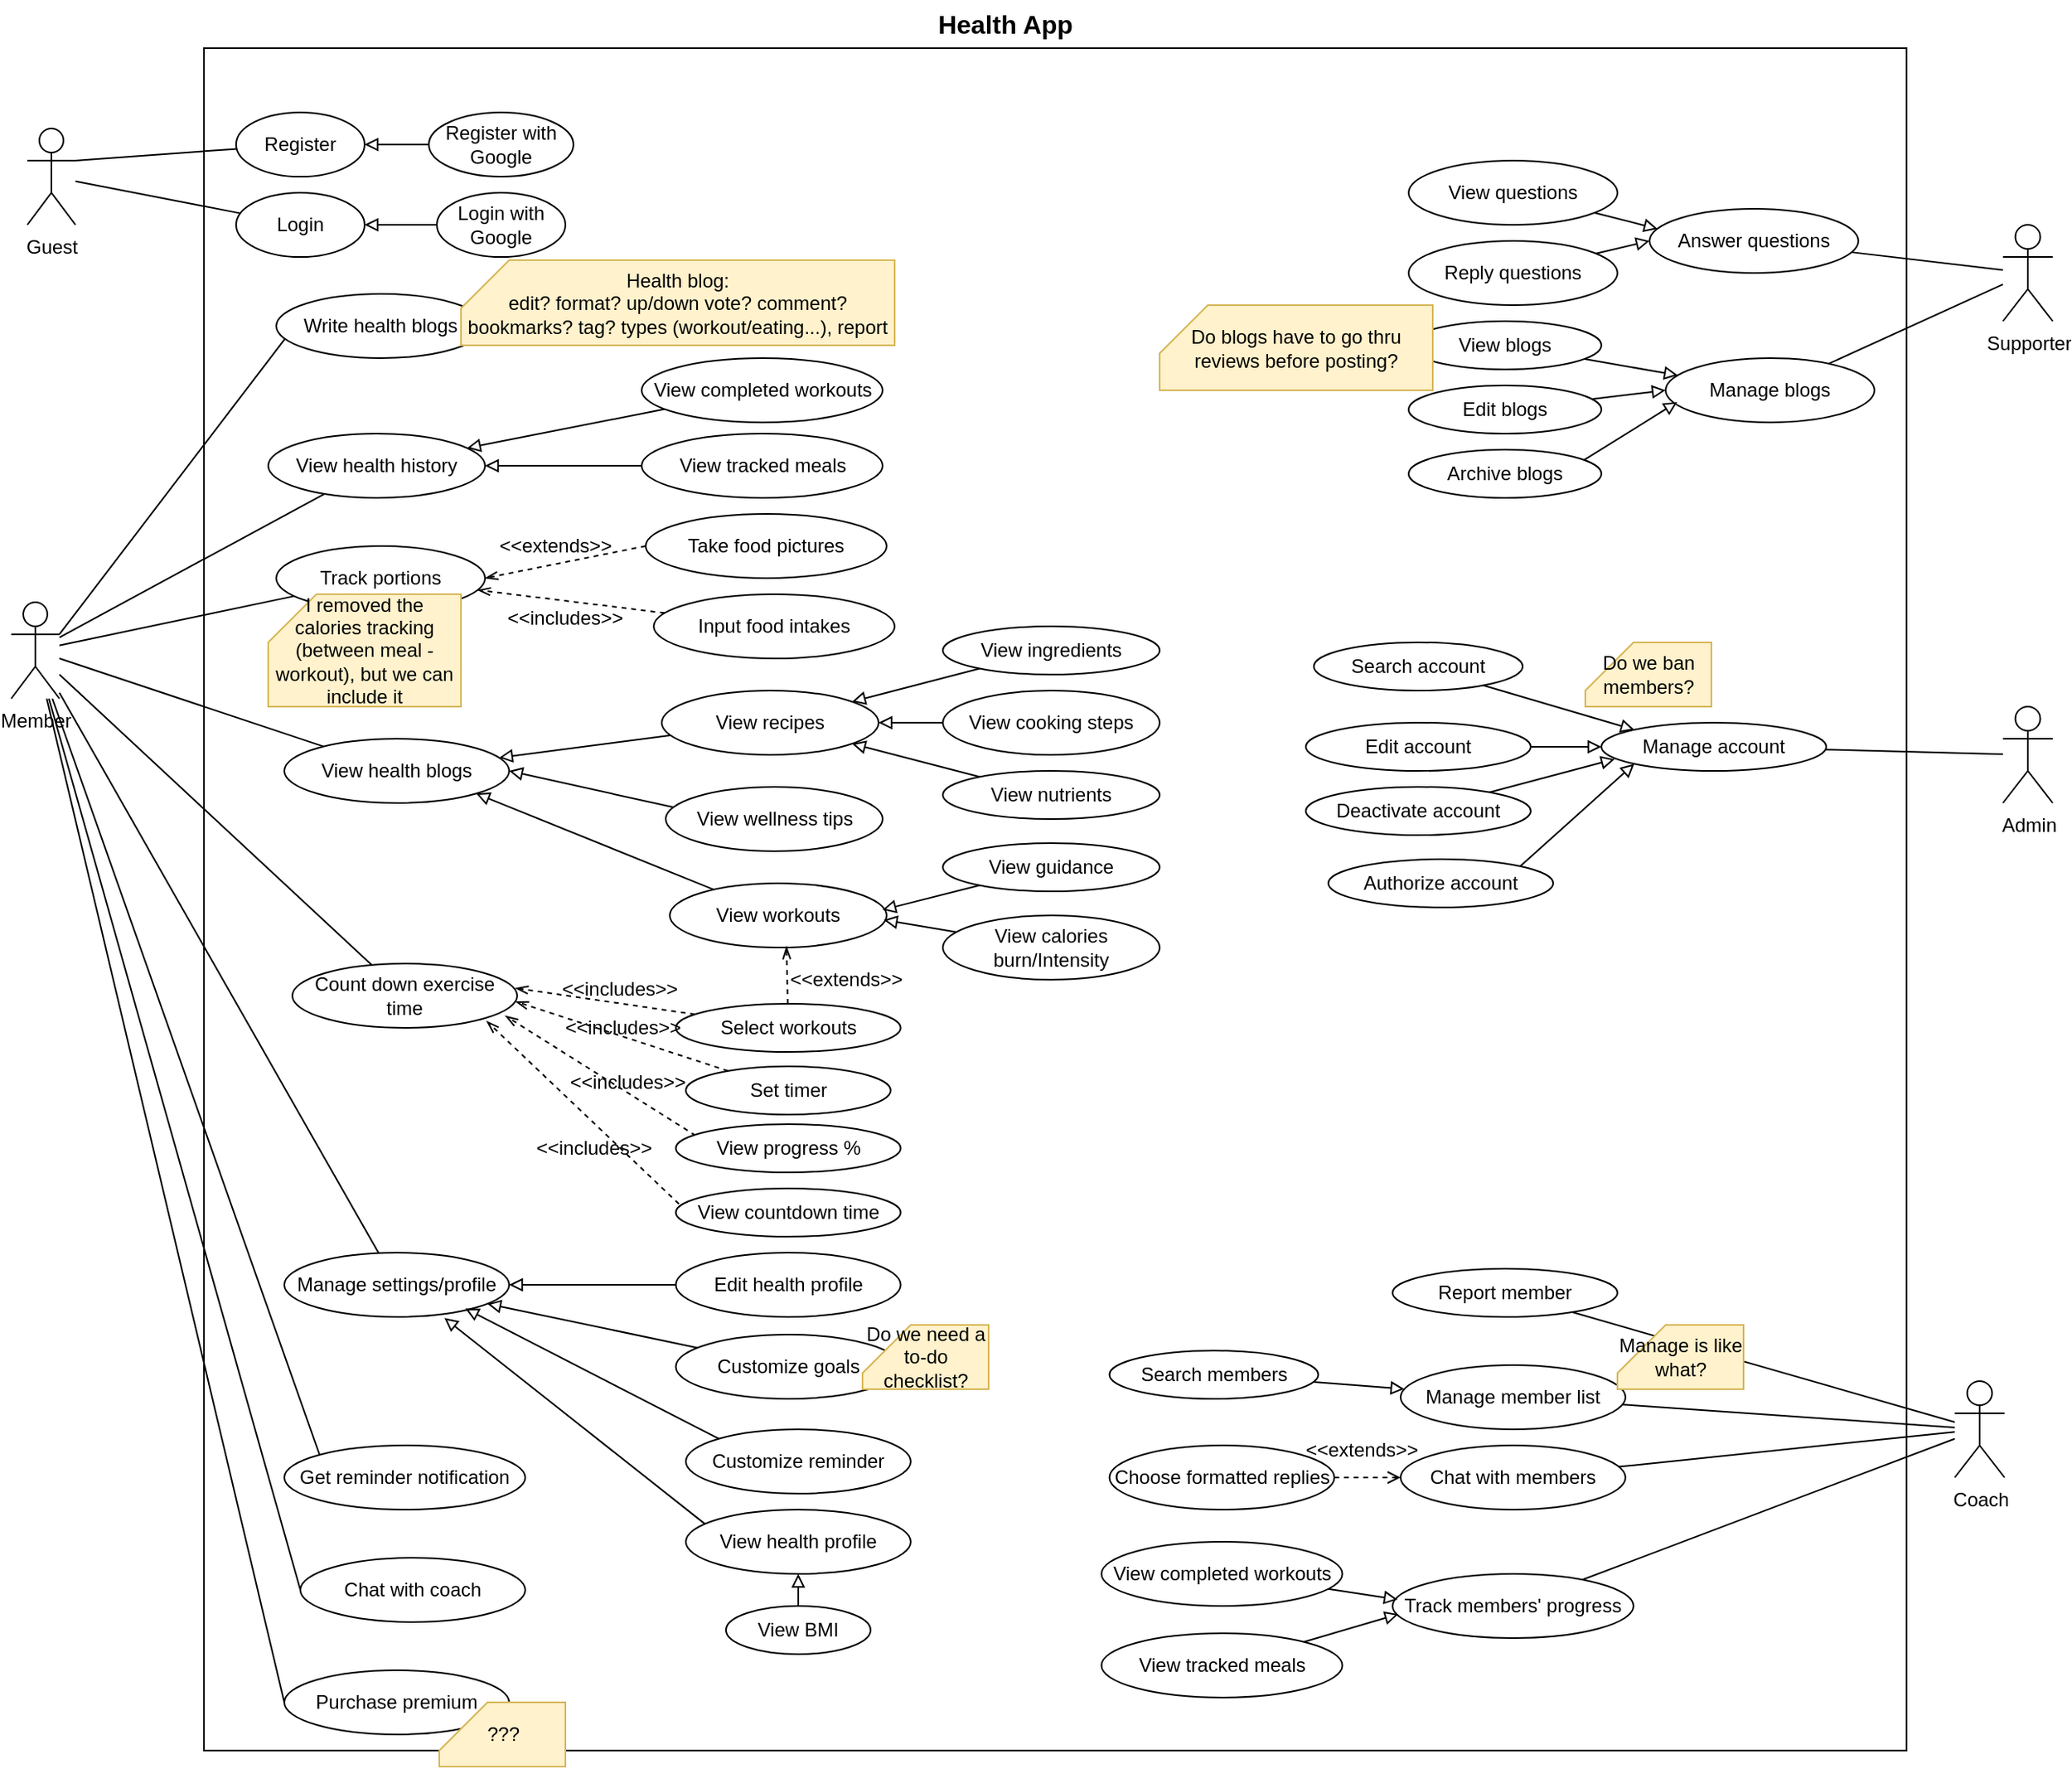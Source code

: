<mxfile version="20.8.13" type="github">
  <diagram name="Page-1" id="-HlPm-YdwA1OcB9wNGtf">
    <mxGraphModel dx="1909" dy="1015" grid="1" gridSize="10" guides="1" tooltips="1" connect="1" arrows="1" fold="1" page="1" pageScale="1" pageWidth="850" pageHeight="1100" math="0" shadow="0">
      <root>
        <mxCell id="0" />
        <mxCell id="1" parent="0" />
        <mxCell id="m6tQJlwlJPIW91OM8USh-1" value="" style="whiteSpace=wrap;html=1;aspect=fixed;" vertex="1" parent="1">
          <mxGeometry x="170" y="30" width="1060" height="1060" as="geometry" />
        </mxCell>
        <mxCell id="m6tQJlwlJPIW91OM8USh-2" value="Guest" style="shape=umlActor;verticalLabelPosition=bottom;verticalAlign=top;html=1;outlineConnect=0;" vertex="1" parent="1">
          <mxGeometry x="60" y="80" width="30" height="60" as="geometry" />
        </mxCell>
        <mxCell id="m6tQJlwlJPIW91OM8USh-5" value="Member" style="shape=umlActor;verticalLabelPosition=bottom;verticalAlign=top;html=1;outlineConnect=0;" vertex="1" parent="1">
          <mxGeometry x="50" y="375" width="30" height="60" as="geometry" />
        </mxCell>
        <mxCell id="m6tQJlwlJPIW91OM8USh-6" value="Coach" style="shape=umlActor;verticalLabelPosition=bottom;verticalAlign=top;html=1;outlineConnect=0;" vertex="1" parent="1">
          <mxGeometry x="1260" y="860" width="31" height="60" as="geometry" />
        </mxCell>
        <mxCell id="m6tQJlwlJPIW91OM8USh-7" value="Supporter" style="shape=umlActor;verticalLabelPosition=bottom;verticalAlign=top;html=1;outlineConnect=0;" vertex="1" parent="1">
          <mxGeometry x="1290" y="140" width="31" height="60" as="geometry" />
        </mxCell>
        <mxCell id="m6tQJlwlJPIW91OM8USh-8" value="Admin" style="shape=umlActor;verticalLabelPosition=bottom;verticalAlign=top;html=1;outlineConnect=0;" vertex="1" parent="1">
          <mxGeometry x="1290" y="440" width="31" height="60" as="geometry" />
        </mxCell>
        <mxCell id="m6tQJlwlJPIW91OM8USh-17" style="edgeStyle=none;rounded=0;orthogonalLoop=1;jettySize=auto;html=1;fontSize=16;startArrow=none;startFill=0;endArrow=none;endFill=0;" edge="1" parent="1" source="m6tQJlwlJPIW91OM8USh-10" target="m6tQJlwlJPIW91OM8USh-2">
          <mxGeometry relative="1" as="geometry" />
        </mxCell>
        <mxCell id="m6tQJlwlJPIW91OM8USh-10" value="Login" style="ellipse;whiteSpace=wrap;html=1;" vertex="1" parent="1">
          <mxGeometry x="190" y="120" width="80" height="40" as="geometry" />
        </mxCell>
        <mxCell id="m6tQJlwlJPIW91OM8USh-11" value="Health App" style="text;html=1;strokeColor=none;fillColor=none;align=center;verticalAlign=middle;whiteSpace=wrap;rounded=0;fontStyle=1;fontSize=16;" vertex="1" parent="1">
          <mxGeometry x="603.75" width="130" height="30" as="geometry" />
        </mxCell>
        <mxCell id="m6tQJlwlJPIW91OM8USh-13" style="rounded=0;orthogonalLoop=1;jettySize=auto;html=1;entryX=1;entryY=0.5;entryDx=0;entryDy=0;fontSize=16;endArrow=block;endFill=0;" edge="1" parent="1" source="m6tQJlwlJPIW91OM8USh-12" target="m6tQJlwlJPIW91OM8USh-10">
          <mxGeometry relative="1" as="geometry" />
        </mxCell>
        <mxCell id="m6tQJlwlJPIW91OM8USh-12" value="Login with Google" style="ellipse;whiteSpace=wrap;html=1;" vertex="1" parent="1">
          <mxGeometry x="315" y="120" width="80" height="40" as="geometry" />
        </mxCell>
        <mxCell id="m6tQJlwlJPIW91OM8USh-18" style="edgeStyle=none;rounded=0;orthogonalLoop=1;jettySize=auto;html=1;fontSize=16;startArrow=none;startFill=0;endArrow=none;endFill=0;entryX=1;entryY=0.333;entryDx=0;entryDy=0;entryPerimeter=0;" edge="1" parent="1" source="m6tQJlwlJPIW91OM8USh-19" target="m6tQJlwlJPIW91OM8USh-2">
          <mxGeometry relative="1" as="geometry">
            <mxPoint x="90" y="122.903" as="targetPoint" />
          </mxGeometry>
        </mxCell>
        <mxCell id="m6tQJlwlJPIW91OM8USh-19" value="Register" style="ellipse;whiteSpace=wrap;html=1;" vertex="1" parent="1">
          <mxGeometry x="190" y="70" width="80" height="40" as="geometry" />
        </mxCell>
        <mxCell id="m6tQJlwlJPIW91OM8USh-20" style="rounded=0;orthogonalLoop=1;jettySize=auto;html=1;entryX=1;entryY=0.5;entryDx=0;entryDy=0;fontSize=16;endArrow=block;endFill=0;" edge="1" parent="1" source="m6tQJlwlJPIW91OM8USh-21" target="m6tQJlwlJPIW91OM8USh-19">
          <mxGeometry relative="1" as="geometry" />
        </mxCell>
        <mxCell id="m6tQJlwlJPIW91OM8USh-21" value="Register with Google" style="ellipse;whiteSpace=wrap;html=1;" vertex="1" parent="1">
          <mxGeometry x="310" y="70" width="90" height="40" as="geometry" />
        </mxCell>
        <mxCell id="m6tQJlwlJPIW91OM8USh-23" style="edgeStyle=none;rounded=0;orthogonalLoop=1;jettySize=auto;html=1;entryX=1;entryY=0.333;entryDx=0;entryDy=0;entryPerimeter=0;fontSize=16;startArrow=none;startFill=0;endArrow=none;endFill=0;exitX=0.047;exitY=0.676;exitDx=0;exitDy=0;exitPerimeter=0;" edge="1" parent="1" source="m6tQJlwlJPIW91OM8USh-22" target="m6tQJlwlJPIW91OM8USh-5">
          <mxGeometry relative="1" as="geometry" />
        </mxCell>
        <mxCell id="m6tQJlwlJPIW91OM8USh-22" value="Write health blogs" style="ellipse;whiteSpace=wrap;html=1;fontSize=12;" vertex="1" parent="1">
          <mxGeometry x="215" y="183" width="130" height="40" as="geometry" />
        </mxCell>
        <mxCell id="m6tQJlwlJPIW91OM8USh-107" style="edgeStyle=none;rounded=0;orthogonalLoop=1;jettySize=auto;html=1;fontSize=12;startArrow=none;startFill=0;endArrow=none;endFill=0;exitX=0;exitY=0;exitDx=0;exitDy=0;" edge="1" parent="1" source="m6tQJlwlJPIW91OM8USh-24" target="m6tQJlwlJPIW91OM8USh-5">
          <mxGeometry relative="1" as="geometry" />
        </mxCell>
        <mxCell id="m6tQJlwlJPIW91OM8USh-24" value="Get reminder notification" style="ellipse;whiteSpace=wrap;html=1;fontSize=12;" vertex="1" parent="1">
          <mxGeometry x="220" y="900" width="150" height="40" as="geometry" />
        </mxCell>
        <mxCell id="m6tQJlwlJPIW91OM8USh-104" style="edgeStyle=none;rounded=0;orthogonalLoop=1;jettySize=auto;html=1;fontSize=12;startArrow=none;startFill=0;endArrow=none;endFill=0;" edge="1" parent="1" source="m6tQJlwlJPIW91OM8USh-25" target="m6tQJlwlJPIW91OM8USh-5">
          <mxGeometry relative="1" as="geometry" />
        </mxCell>
        <mxCell id="m6tQJlwlJPIW91OM8USh-25" value="Track portions" style="ellipse;whiteSpace=wrap;html=1;fontSize=12;" vertex="1" parent="1">
          <mxGeometry x="215" y="340" width="130" height="40" as="geometry" />
        </mxCell>
        <mxCell id="m6tQJlwlJPIW91OM8USh-30" style="edgeStyle=none;rounded=0;orthogonalLoop=1;jettySize=auto;html=1;exitX=0;exitY=0.5;exitDx=0;exitDy=0;entryX=1;entryY=0.5;entryDx=0;entryDy=0;fontSize=16;startArrow=none;startFill=0;endArrow=openThin;endFill=0;dashed=1;" edge="1" parent="1" source="m6tQJlwlJPIW91OM8USh-26" target="m6tQJlwlJPIW91OM8USh-25">
          <mxGeometry relative="1" as="geometry" />
        </mxCell>
        <mxCell id="m6tQJlwlJPIW91OM8USh-26" value="Take food pictures" style="ellipse;whiteSpace=wrap;html=1;fontSize=12;" vertex="1" parent="1">
          <mxGeometry x="445" y="320" width="150" height="40" as="geometry" />
        </mxCell>
        <mxCell id="m6tQJlwlJPIW91OM8USh-33" style="edgeStyle=none;rounded=0;orthogonalLoop=1;jettySize=auto;html=1;dashed=1;fontSize=16;startArrow=none;startFill=0;endArrow=openThin;endFill=0;" edge="1" parent="1" source="m6tQJlwlJPIW91OM8USh-28" target="m6tQJlwlJPIW91OM8USh-25">
          <mxGeometry relative="1" as="geometry" />
        </mxCell>
        <mxCell id="m6tQJlwlJPIW91OM8USh-28" value="Input food intakes" style="ellipse;whiteSpace=wrap;html=1;fontSize=12;" vertex="1" parent="1">
          <mxGeometry x="450" y="370" width="150" height="40" as="geometry" />
        </mxCell>
        <mxCell id="m6tQJlwlJPIW91OM8USh-105" style="edgeStyle=none;rounded=0;orthogonalLoop=1;jettySize=auto;html=1;fontSize=12;startArrow=none;startFill=0;endArrow=none;endFill=0;" edge="1" parent="1" source="m6tQJlwlJPIW91OM8USh-34" target="m6tQJlwlJPIW91OM8USh-5">
          <mxGeometry relative="1" as="geometry" />
        </mxCell>
        <mxCell id="m6tQJlwlJPIW91OM8USh-34" value="View health blogs" style="ellipse;whiteSpace=wrap;html=1;fontSize=12;" vertex="1" parent="1">
          <mxGeometry x="220" y="460" width="140" height="40" as="geometry" />
        </mxCell>
        <mxCell id="m6tQJlwlJPIW91OM8USh-38" value="&amp;lt;&amp;lt;extends&amp;gt;&amp;gt;" style="text;html=1;strokeColor=none;fillColor=none;align=center;verticalAlign=middle;whiteSpace=wrap;rounded=0;fontSize=12;" vertex="1" parent="1">
          <mxGeometry x="359" y="325" width="60" height="30" as="geometry" />
        </mxCell>
        <mxCell id="m6tQJlwlJPIW91OM8USh-40" value="&amp;lt;&amp;lt;includes&amp;gt;&amp;gt;" style="text;html=1;strokeColor=none;fillColor=none;align=center;verticalAlign=middle;whiteSpace=wrap;rounded=0;fontSize=12;" vertex="1" parent="1">
          <mxGeometry x="365" y="370" width="60" height="30" as="geometry" />
        </mxCell>
        <mxCell id="m6tQJlwlJPIW91OM8USh-67" style="edgeStyle=none;rounded=0;orthogonalLoop=1;jettySize=auto;html=1;fontSize=12;startArrow=none;startFill=0;endArrow=block;endFill=0;" edge="1" parent="1" source="m6tQJlwlJPIW91OM8USh-41" target="m6tQJlwlJPIW91OM8USh-34">
          <mxGeometry relative="1" as="geometry" />
        </mxCell>
        <mxCell id="m6tQJlwlJPIW91OM8USh-41" value="View recipes" style="ellipse;whiteSpace=wrap;html=1;fontSize=12;" vertex="1" parent="1">
          <mxGeometry x="455" y="430" width="135" height="40" as="geometry" />
        </mxCell>
        <mxCell id="m6tQJlwlJPIW91OM8USh-51" style="edgeStyle=none;rounded=0;orthogonalLoop=1;jettySize=auto;html=1;fontSize=12;startArrow=none;startFill=0;endArrow=block;endFill=0;" edge="1" parent="1" source="m6tQJlwlJPIW91OM8USh-42" target="m6tQJlwlJPIW91OM8USh-41">
          <mxGeometry relative="1" as="geometry" />
        </mxCell>
        <mxCell id="m6tQJlwlJPIW91OM8USh-42" value="View ingredients" style="ellipse;whiteSpace=wrap;html=1;fontSize=12;" vertex="1" parent="1">
          <mxGeometry x="630" y="390" width="135" height="30" as="geometry" />
        </mxCell>
        <mxCell id="m6tQJlwlJPIW91OM8USh-52" style="edgeStyle=none;rounded=0;orthogonalLoop=1;jettySize=auto;html=1;fontSize=12;startArrow=none;startFill=0;endArrow=block;endFill=0;" edge="1" parent="1" source="m6tQJlwlJPIW91OM8USh-43" target="m6tQJlwlJPIW91OM8USh-41">
          <mxGeometry relative="1" as="geometry" />
        </mxCell>
        <mxCell id="m6tQJlwlJPIW91OM8USh-43" value="View cooking steps" style="ellipse;whiteSpace=wrap;html=1;fontSize=12;" vertex="1" parent="1">
          <mxGeometry x="630" y="430" width="135" height="40" as="geometry" />
        </mxCell>
        <mxCell id="m6tQJlwlJPIW91OM8USh-68" style="edgeStyle=none;rounded=0;orthogonalLoop=1;jettySize=auto;html=1;entryX=1;entryY=1;entryDx=0;entryDy=0;fontSize=12;startArrow=none;startFill=0;endArrow=block;endFill=0;" edge="1" parent="1" source="m6tQJlwlJPIW91OM8USh-44" target="m6tQJlwlJPIW91OM8USh-34">
          <mxGeometry relative="1" as="geometry" />
        </mxCell>
        <mxCell id="m6tQJlwlJPIW91OM8USh-44" value="View workouts" style="ellipse;whiteSpace=wrap;html=1;fontSize=12;" vertex="1" parent="1">
          <mxGeometry x="460" y="550" width="135" height="40" as="geometry" />
        </mxCell>
        <mxCell id="m6tQJlwlJPIW91OM8USh-54" style="edgeStyle=none;rounded=0;orthogonalLoop=1;jettySize=auto;html=1;entryX=0.981;entryY=0.414;entryDx=0;entryDy=0;fontSize=12;startArrow=none;startFill=0;endArrow=block;endFill=0;entryPerimeter=0;" edge="1" parent="1" source="m6tQJlwlJPIW91OM8USh-45" target="m6tQJlwlJPIW91OM8USh-44">
          <mxGeometry relative="1" as="geometry" />
        </mxCell>
        <mxCell id="m6tQJlwlJPIW91OM8USh-45" value="View guidance" style="ellipse;whiteSpace=wrap;html=1;fontSize=12;" vertex="1" parent="1">
          <mxGeometry x="630" y="525" width="135" height="30" as="geometry" />
        </mxCell>
        <mxCell id="m6tQJlwlJPIW91OM8USh-113" style="edgeStyle=none;rounded=0;orthogonalLoop=1;jettySize=auto;html=1;fontSize=12;startArrow=none;startFill=0;endArrow=none;endFill=0;" edge="1" parent="1" source="m6tQJlwlJPIW91OM8USh-46" target="m6tQJlwlJPIW91OM8USh-5">
          <mxGeometry relative="1" as="geometry" />
        </mxCell>
        <mxCell id="m6tQJlwlJPIW91OM8USh-46" value="Manage settings/profile" style="ellipse;whiteSpace=wrap;html=1;fontSize=12;" vertex="1" parent="1">
          <mxGeometry x="220" y="780" width="140" height="40" as="geometry" />
        </mxCell>
        <mxCell id="m6tQJlwlJPIW91OM8USh-55" style="edgeStyle=none;rounded=0;orthogonalLoop=1;jettySize=auto;html=1;fontSize=12;startArrow=none;startFill=0;endArrow=block;endFill=0;" edge="1" parent="1" source="m6tQJlwlJPIW91OM8USh-47" target="m6tQJlwlJPIW91OM8USh-46">
          <mxGeometry relative="1" as="geometry" />
        </mxCell>
        <mxCell id="m6tQJlwlJPIW91OM8USh-47" value="Edit health profile" style="ellipse;whiteSpace=wrap;html=1;fontSize=12;" vertex="1" parent="1">
          <mxGeometry x="463.75" y="780" width="140" height="40" as="geometry" />
        </mxCell>
        <mxCell id="m6tQJlwlJPIW91OM8USh-56" style="edgeStyle=none;rounded=0;orthogonalLoop=1;jettySize=auto;html=1;fontSize=12;startArrow=none;startFill=0;endArrow=block;endFill=0;" edge="1" parent="1" source="m6tQJlwlJPIW91OM8USh-49" target="m6tQJlwlJPIW91OM8USh-46">
          <mxGeometry relative="1" as="geometry" />
        </mxCell>
        <mxCell id="m6tQJlwlJPIW91OM8USh-49" value="Customize goals" style="ellipse;whiteSpace=wrap;html=1;fontSize=12;" vertex="1" parent="1">
          <mxGeometry x="463.75" y="831" width="140" height="40" as="geometry" />
        </mxCell>
        <mxCell id="m6tQJlwlJPIW91OM8USh-106" style="edgeStyle=none;rounded=0;orthogonalLoop=1;jettySize=auto;html=1;fontSize=12;startArrow=none;startFill=0;endArrow=none;endFill=0;" edge="1" parent="1" source="m6tQJlwlJPIW91OM8USh-57">
          <mxGeometry relative="1" as="geometry">
            <mxPoint x="80" y="420" as="targetPoint" />
          </mxGeometry>
        </mxCell>
        <mxCell id="m6tQJlwlJPIW91OM8USh-57" value="Count down exercise time" style="ellipse;whiteSpace=wrap;html=1;fontSize=12;" vertex="1" parent="1">
          <mxGeometry x="225" y="600" width="140" height="40" as="geometry" />
        </mxCell>
        <mxCell id="m6tQJlwlJPIW91OM8USh-59" style="edgeStyle=none;rounded=0;orthogonalLoop=1;jettySize=auto;html=1;fontSize=12;startArrow=none;startFill=0;endArrow=block;endFill=0;" edge="1" parent="1" source="m6tQJlwlJPIW91OM8USh-58" target="m6tQJlwlJPIW91OM8USh-41">
          <mxGeometry relative="1" as="geometry" />
        </mxCell>
        <mxCell id="m6tQJlwlJPIW91OM8USh-58" value="View nutrients" style="ellipse;whiteSpace=wrap;html=1;fontSize=12;" vertex="1" parent="1">
          <mxGeometry x="630" y="480" width="135" height="30" as="geometry" />
        </mxCell>
        <mxCell id="m6tQJlwlJPIW91OM8USh-69" style="edgeStyle=none;rounded=0;orthogonalLoop=1;jettySize=auto;html=1;fontSize=12;startArrow=none;startFill=0;endArrow=block;endFill=0;entryX=1;entryY=0.5;entryDx=0;entryDy=0;exitX=0.039;exitY=0.32;exitDx=0;exitDy=0;exitPerimeter=0;" edge="1" parent="1" source="m6tQJlwlJPIW91OM8USh-61" target="m6tQJlwlJPIW91OM8USh-34">
          <mxGeometry relative="1" as="geometry" />
        </mxCell>
        <mxCell id="m6tQJlwlJPIW91OM8USh-61" value="View wellness tips" style="ellipse;whiteSpace=wrap;html=1;fontSize=12;" vertex="1" parent="1">
          <mxGeometry x="457.5" y="490" width="135" height="40" as="geometry" />
        </mxCell>
        <mxCell id="m6tQJlwlJPIW91OM8USh-103" style="edgeStyle=none;rounded=0;orthogonalLoop=1;jettySize=auto;html=1;fontSize=12;startArrow=none;startFill=0;endArrow=none;endFill=0;" edge="1" parent="1" source="m6tQJlwlJPIW91OM8USh-63" target="m6tQJlwlJPIW91OM8USh-5">
          <mxGeometry relative="1" as="geometry" />
        </mxCell>
        <mxCell id="m6tQJlwlJPIW91OM8USh-63" value="View health history" style="ellipse;whiteSpace=wrap;html=1;fontSize=12;" vertex="1" parent="1">
          <mxGeometry x="210" y="270" width="135" height="40" as="geometry" />
        </mxCell>
        <mxCell id="m6tQJlwlJPIW91OM8USh-72" style="edgeStyle=none;rounded=0;orthogonalLoop=1;jettySize=auto;html=1;entryX=0.987;entryY=0.571;entryDx=0;entryDy=0;entryPerimeter=0;fontSize=12;startArrow=none;startFill=0;endArrow=block;endFill=0;" edge="1" parent="1" source="m6tQJlwlJPIW91OM8USh-71" target="m6tQJlwlJPIW91OM8USh-44">
          <mxGeometry relative="1" as="geometry" />
        </mxCell>
        <mxCell id="m6tQJlwlJPIW91OM8USh-71" value="View calories burn/Intensity" style="ellipse;whiteSpace=wrap;html=1;fontSize=12;" vertex="1" parent="1">
          <mxGeometry x="630" y="570" width="135" height="40" as="geometry" />
        </mxCell>
        <mxCell id="m6tQJlwlJPIW91OM8USh-86" style="edgeStyle=none;rounded=0;orthogonalLoop=1;jettySize=auto;html=1;entryX=0.993;entryY=0.59;entryDx=0;entryDy=0;entryPerimeter=0;dashed=1;fontSize=12;startArrow=none;startFill=0;endArrow=openThin;endFill=0;" edge="1" parent="1" source="m6tQJlwlJPIW91OM8USh-73" target="m6tQJlwlJPIW91OM8USh-57">
          <mxGeometry relative="1" as="geometry" />
        </mxCell>
        <mxCell id="m6tQJlwlJPIW91OM8USh-73" value="Set timer" style="ellipse;whiteSpace=wrap;html=1;fontSize=12;" vertex="1" parent="1">
          <mxGeometry x="470" y="664" width="127.5" height="30" as="geometry" />
        </mxCell>
        <mxCell id="m6tQJlwlJPIW91OM8USh-87" style="edgeStyle=none;rounded=0;orthogonalLoop=1;jettySize=auto;html=1;entryX=0.947;entryY=0.813;entryDx=0;entryDy=0;entryPerimeter=0;dashed=1;fontSize=12;startArrow=none;startFill=0;endArrow=openThin;endFill=0;exitX=0.089;exitY=0.238;exitDx=0;exitDy=0;exitPerimeter=0;" edge="1" parent="1" source="m6tQJlwlJPIW91OM8USh-75" target="m6tQJlwlJPIW91OM8USh-57">
          <mxGeometry relative="1" as="geometry" />
        </mxCell>
        <mxCell id="m6tQJlwlJPIW91OM8USh-75" value="View progress %" style="ellipse;whiteSpace=wrap;html=1;fontSize=12;" vertex="1" parent="1">
          <mxGeometry x="463.75" y="700" width="140" height="30" as="geometry" />
        </mxCell>
        <mxCell id="m6tQJlwlJPIW91OM8USh-85" style="edgeStyle=none;rounded=0;orthogonalLoop=1;jettySize=auto;html=1;entryX=0.992;entryY=0.382;entryDx=0;entryDy=0;entryPerimeter=0;fontSize=12;startArrow=none;startFill=0;endArrow=openThin;endFill=0;dashed=1;" edge="1" parent="1" source="m6tQJlwlJPIW91OM8USh-76" target="m6tQJlwlJPIW91OM8USh-57">
          <mxGeometry relative="1" as="geometry" />
        </mxCell>
        <mxCell id="m6tQJlwlJPIW91OM8USh-88" style="edgeStyle=none;rounded=0;orthogonalLoop=1;jettySize=auto;html=1;entryX=0.538;entryY=0.98;entryDx=0;entryDy=0;entryPerimeter=0;dashed=1;fontSize=12;startArrow=none;startFill=0;endArrow=openThin;endFill=0;" edge="1" parent="1" source="m6tQJlwlJPIW91OM8USh-76" target="m6tQJlwlJPIW91OM8USh-44">
          <mxGeometry relative="1" as="geometry" />
        </mxCell>
        <mxCell id="m6tQJlwlJPIW91OM8USh-76" value="Select workouts" style="ellipse;whiteSpace=wrap;html=1;fontSize=12;" vertex="1" parent="1">
          <mxGeometry x="463.75" y="625" width="140" height="30" as="geometry" />
        </mxCell>
        <mxCell id="m6tQJlwlJPIW91OM8USh-89" style="edgeStyle=none;rounded=0;orthogonalLoop=1;jettySize=auto;html=1;dashed=1;fontSize=12;startArrow=none;startFill=0;endArrow=openThin;endFill=0;exitX=0.014;exitY=0.322;exitDx=0;exitDy=0;exitPerimeter=0;entryX=0.864;entryY=0.895;entryDx=0;entryDy=0;entryPerimeter=0;" edge="1" parent="1" source="m6tQJlwlJPIW91OM8USh-77" target="m6tQJlwlJPIW91OM8USh-57">
          <mxGeometry relative="1" as="geometry" />
        </mxCell>
        <mxCell id="m6tQJlwlJPIW91OM8USh-77" value="View countdown time" style="ellipse;whiteSpace=wrap;html=1;fontSize=12;" vertex="1" parent="1">
          <mxGeometry x="463.75" y="740" width="140" height="30" as="geometry" />
        </mxCell>
        <mxCell id="m6tQJlwlJPIW91OM8USh-83" style="edgeStyle=none;rounded=0;orthogonalLoop=1;jettySize=auto;html=1;fontSize=12;startArrow=none;startFill=0;endArrow=block;endFill=0;" edge="1" parent="1" source="m6tQJlwlJPIW91OM8USh-78" target="m6tQJlwlJPIW91OM8USh-63">
          <mxGeometry relative="1" as="geometry" />
        </mxCell>
        <mxCell id="m6tQJlwlJPIW91OM8USh-78" value="View completed workouts" style="ellipse;whiteSpace=wrap;html=1;fontSize=12;" vertex="1" parent="1">
          <mxGeometry x="442.5" y="223" width="150" height="40" as="geometry" />
        </mxCell>
        <mxCell id="m6tQJlwlJPIW91OM8USh-84" style="edgeStyle=none;rounded=0;orthogonalLoop=1;jettySize=auto;html=1;fontSize=12;startArrow=none;startFill=0;endArrow=block;endFill=0;" edge="1" parent="1" source="m6tQJlwlJPIW91OM8USh-79" target="m6tQJlwlJPIW91OM8USh-63">
          <mxGeometry relative="1" as="geometry" />
        </mxCell>
        <mxCell id="m6tQJlwlJPIW91OM8USh-79" value="View tracked meals" style="ellipse;whiteSpace=wrap;html=1;fontSize=12;" vertex="1" parent="1">
          <mxGeometry x="442.5" y="270" width="150" height="40" as="geometry" />
        </mxCell>
        <mxCell id="m6tQJlwlJPIW91OM8USh-108" style="edgeStyle=none;rounded=0;orthogonalLoop=1;jettySize=auto;html=1;fontSize=12;startArrow=none;startFill=0;endArrow=none;endFill=0;exitX=0;exitY=0.5;exitDx=0;exitDy=0;" edge="1" parent="1" source="m6tQJlwlJPIW91OM8USh-90" target="m6tQJlwlJPIW91OM8USh-5">
          <mxGeometry relative="1" as="geometry" />
        </mxCell>
        <mxCell id="m6tQJlwlJPIW91OM8USh-90" value="Chat with coach" style="ellipse;whiteSpace=wrap;html=1;fontSize=12;" vertex="1" parent="1">
          <mxGeometry x="230" y="970" width="140" height="40" as="geometry" />
        </mxCell>
        <mxCell id="m6tQJlwlJPIW91OM8USh-101" style="edgeStyle=none;rounded=0;orthogonalLoop=1;jettySize=auto;html=1;entryX=0.805;entryY=0.868;entryDx=0;entryDy=0;entryPerimeter=0;fontSize=12;startArrow=none;startFill=0;endArrow=block;endFill=0;exitX=0;exitY=0;exitDx=0;exitDy=0;" edge="1" parent="1" source="m6tQJlwlJPIW91OM8USh-91" target="m6tQJlwlJPIW91OM8USh-46">
          <mxGeometry relative="1" as="geometry" />
        </mxCell>
        <mxCell id="m6tQJlwlJPIW91OM8USh-91" value="Customize reminder" style="ellipse;whiteSpace=wrap;html=1;fontSize=12;" vertex="1" parent="1">
          <mxGeometry x="470" y="890" width="140" height="40" as="geometry" />
        </mxCell>
        <mxCell id="m6tQJlwlJPIW91OM8USh-93" value="Health blog:&lt;br&gt;edit? format? up/down vote? comment? bookmarks? tag? types (workout/eating...), report" style="shape=card;whiteSpace=wrap;html=1;fontSize=12;fillColor=#fff2cc;strokeColor=#d6b656;" vertex="1" parent="1">
          <mxGeometry x="330" y="162" width="270" height="53" as="geometry" />
        </mxCell>
        <mxCell id="m6tQJlwlJPIW91OM8USh-94" value="&amp;lt;&amp;lt;extends&amp;gt;&amp;gt;" style="text;html=1;strokeColor=none;fillColor=none;align=center;verticalAlign=middle;whiteSpace=wrap;rounded=0;fontSize=12;" vertex="1" parent="1">
          <mxGeometry x="540" y="595" width="60" height="30" as="geometry" />
        </mxCell>
        <mxCell id="m6tQJlwlJPIW91OM8USh-95" value="&amp;lt;&amp;lt;includes&amp;gt;&amp;gt;" style="text;html=1;strokeColor=none;fillColor=none;align=center;verticalAlign=middle;whiteSpace=wrap;rounded=0;fontSize=12;" vertex="1" parent="1">
          <mxGeometry x="398.5" y="601" width="60" height="30" as="geometry" />
        </mxCell>
        <mxCell id="m6tQJlwlJPIW91OM8USh-96" value="&amp;lt;&amp;lt;includes&amp;gt;&amp;gt;" style="text;html=1;strokeColor=none;fillColor=none;align=center;verticalAlign=middle;whiteSpace=wrap;rounded=0;fontSize=12;" vertex="1" parent="1">
          <mxGeometry x="401" y="625" width="60" height="30" as="geometry" />
        </mxCell>
        <mxCell id="m6tQJlwlJPIW91OM8USh-97" value="&amp;lt;&amp;lt;includes&amp;gt;&amp;gt;" style="text;html=1;strokeColor=none;fillColor=none;align=center;verticalAlign=middle;whiteSpace=wrap;rounded=0;fontSize=12;" vertex="1" parent="1">
          <mxGeometry x="403.5" y="659" width="60" height="30" as="geometry" />
        </mxCell>
        <mxCell id="m6tQJlwlJPIW91OM8USh-98" value="&amp;lt;&amp;lt;includes&amp;gt;&amp;gt;" style="text;html=1;strokeColor=none;fillColor=none;align=center;verticalAlign=middle;whiteSpace=wrap;rounded=0;fontSize=12;" vertex="1" parent="1">
          <mxGeometry x="382.5" y="700" width="60" height="30" as="geometry" />
        </mxCell>
        <mxCell id="m6tQJlwlJPIW91OM8USh-102" value="I removed the calories tracking (between meal - workout), but we can include it" style="shape=card;whiteSpace=wrap;html=1;fontSize=12;fillColor=#fff2cc;strokeColor=#d6b656;" vertex="1" parent="1">
          <mxGeometry x="210" y="370" width="120" height="70" as="geometry" />
        </mxCell>
        <mxCell id="m6tQJlwlJPIW91OM8USh-159" style="edgeStyle=none;rounded=0;orthogonalLoop=1;jettySize=auto;html=1;fontSize=12;startArrow=none;startFill=0;endArrow=none;endFill=0;" edge="1" parent="1" source="m6tQJlwlJPIW91OM8USh-109" target="m6tQJlwlJPIW91OM8USh-6">
          <mxGeometry relative="1" as="geometry" />
        </mxCell>
        <mxCell id="m6tQJlwlJPIW91OM8USh-109" value="Manage member list" style="ellipse;whiteSpace=wrap;html=1;fontSize=12;" vertex="1" parent="1">
          <mxGeometry x="915" y="850" width="140" height="40" as="geometry" />
        </mxCell>
        <mxCell id="m6tQJlwlJPIW91OM8USh-117" style="edgeStyle=none;rounded=0;orthogonalLoop=1;jettySize=auto;html=1;fontSize=12;startArrow=none;startFill=0;endArrow=none;endFill=0;exitX=0;exitY=0.5;exitDx=0;exitDy=0;" edge="1" parent="1" source="m6tQJlwlJPIW91OM8USh-114" target="m6tQJlwlJPIW91OM8USh-5">
          <mxGeometry relative="1" as="geometry" />
        </mxCell>
        <mxCell id="m6tQJlwlJPIW91OM8USh-114" value="Purchase premium" style="ellipse;whiteSpace=wrap;html=1;fontSize=12;" vertex="1" parent="1">
          <mxGeometry x="220" y="1040" width="140" height="40" as="geometry" />
        </mxCell>
        <mxCell id="m6tQJlwlJPIW91OM8USh-160" style="edgeStyle=none;rounded=0;orthogonalLoop=1;jettySize=auto;html=1;fontSize=12;startArrow=none;startFill=0;endArrow=none;endFill=0;" edge="1" parent="1" source="m6tQJlwlJPIW91OM8USh-115" target="m6tQJlwlJPIW91OM8USh-6">
          <mxGeometry relative="1" as="geometry" />
        </mxCell>
        <mxCell id="m6tQJlwlJPIW91OM8USh-115" value="Report member" style="ellipse;whiteSpace=wrap;html=1;fontSize=12;" vertex="1" parent="1">
          <mxGeometry x="910" y="790" width="140" height="30" as="geometry" />
        </mxCell>
        <mxCell id="m6tQJlwlJPIW91OM8USh-158" style="edgeStyle=none;rounded=0;orthogonalLoop=1;jettySize=auto;html=1;fontSize=12;startArrow=none;startFill=0;endArrow=none;endFill=0;" edge="1" parent="1" source="m6tQJlwlJPIW91OM8USh-116" target="m6tQJlwlJPIW91OM8USh-6">
          <mxGeometry relative="1" as="geometry" />
        </mxCell>
        <mxCell id="m6tQJlwlJPIW91OM8USh-116" value="Chat with members" style="ellipse;whiteSpace=wrap;html=1;fontSize=12;" vertex="1" parent="1">
          <mxGeometry x="915" y="900" width="140" height="40" as="geometry" />
        </mxCell>
        <mxCell id="m6tQJlwlJPIW91OM8USh-111" value="???" style="shape=card;whiteSpace=wrap;html=1;fontSize=12;fillColor=#fff2cc;strokeColor=#d6b656;" vertex="1" parent="1">
          <mxGeometry x="316.5" y="1060" width="78.5" height="40" as="geometry" />
        </mxCell>
        <mxCell id="m6tQJlwlJPIW91OM8USh-162" style="edgeStyle=none;rounded=0;orthogonalLoop=1;jettySize=auto;html=1;fontSize=12;startArrow=none;startFill=0;endArrow=none;endFill=0;" edge="1" parent="1" source="m6tQJlwlJPIW91OM8USh-119" target="m6tQJlwlJPIW91OM8USh-6">
          <mxGeometry relative="1" as="geometry" />
        </mxCell>
        <mxCell id="m6tQJlwlJPIW91OM8USh-119" value="Track members&#39; progress" style="ellipse;whiteSpace=wrap;html=1;fontSize=12;" vertex="1" parent="1">
          <mxGeometry x="910" y="980" width="150" height="40" as="geometry" />
        </mxCell>
        <mxCell id="m6tQJlwlJPIW91OM8USh-157" style="edgeStyle=none;rounded=0;orthogonalLoop=1;jettySize=auto;html=1;fontSize=12;startArrow=none;startFill=0;endArrow=open;endFill=0;dashed=1;" edge="1" parent="1" source="m6tQJlwlJPIW91OM8USh-120" target="m6tQJlwlJPIW91OM8USh-116">
          <mxGeometry relative="1" as="geometry" />
        </mxCell>
        <mxCell id="m6tQJlwlJPIW91OM8USh-120" value="Choose formatted replies" style="ellipse;whiteSpace=wrap;html=1;fontSize=12;" vertex="1" parent="1">
          <mxGeometry x="733.75" y="900" width="140" height="40" as="geometry" />
        </mxCell>
        <mxCell id="m6tQJlwlJPIW91OM8USh-123" value="Manage is like what?" style="shape=card;whiteSpace=wrap;html=1;fontSize=12;fillColor=#fff2cc;strokeColor=#d6b656;" vertex="1" parent="1">
          <mxGeometry x="1050" y="825" width="78.5" height="40" as="geometry" />
        </mxCell>
        <mxCell id="m6tQJlwlJPIW91OM8USh-131" style="edgeStyle=none;rounded=0;orthogonalLoop=1;jettySize=auto;html=1;fontSize=12;startArrow=none;startFill=0;endArrow=none;endFill=0;" edge="1" parent="1" source="m6tQJlwlJPIW91OM8USh-124" target="m6tQJlwlJPIW91OM8USh-8">
          <mxGeometry relative="1" as="geometry" />
        </mxCell>
        <mxCell id="m6tQJlwlJPIW91OM8USh-124" value="Manage account" style="ellipse;whiteSpace=wrap;html=1;fontSize=12;" vertex="1" parent="1">
          <mxGeometry x="1040" y="450" width="140" height="30" as="geometry" />
        </mxCell>
        <mxCell id="m6tQJlwlJPIW91OM8USh-155" style="edgeStyle=none;rounded=0;orthogonalLoop=1;jettySize=auto;html=1;fontSize=12;startArrow=none;startFill=0;endArrow=block;endFill=0;" edge="1" parent="1" source="m6tQJlwlJPIW91OM8USh-125" target="m6tQJlwlJPIW91OM8USh-124">
          <mxGeometry relative="1" as="geometry" />
        </mxCell>
        <mxCell id="m6tQJlwlJPIW91OM8USh-125" value="Edit account" style="ellipse;whiteSpace=wrap;html=1;fontSize=12;" vertex="1" parent="1">
          <mxGeometry x="856" y="450" width="140" height="30" as="geometry" />
        </mxCell>
        <mxCell id="m6tQJlwlJPIW91OM8USh-127" value="Do we ban members?" style="shape=card;whiteSpace=wrap;html=1;fontSize=12;fillColor=#fff2cc;strokeColor=#d6b656;" vertex="1" parent="1">
          <mxGeometry x="1030" y="400" width="78.5" height="40" as="geometry" />
        </mxCell>
        <mxCell id="m6tQJlwlJPIW91OM8USh-156" style="edgeStyle=none;rounded=0;orthogonalLoop=1;jettySize=auto;html=1;fontSize=12;startArrow=none;startFill=0;endArrow=block;endFill=0;" edge="1" parent="1" source="m6tQJlwlJPIW91OM8USh-128" target="m6tQJlwlJPIW91OM8USh-109">
          <mxGeometry relative="1" as="geometry" />
        </mxCell>
        <mxCell id="m6tQJlwlJPIW91OM8USh-128" value="Search members" style="ellipse;whiteSpace=wrap;html=1;fontSize=12;" vertex="1" parent="1">
          <mxGeometry x="733.75" y="841" width="130" height="30" as="geometry" />
        </mxCell>
        <mxCell id="m6tQJlwlJPIW91OM8USh-154" style="edgeStyle=none;rounded=0;orthogonalLoop=1;jettySize=auto;html=1;entryX=0;entryY=0;entryDx=0;entryDy=0;fontSize=12;startArrow=none;startFill=0;endArrow=block;endFill=0;" edge="1" parent="1" source="m6tQJlwlJPIW91OM8USh-129" target="m6tQJlwlJPIW91OM8USh-124">
          <mxGeometry relative="1" as="geometry" />
        </mxCell>
        <mxCell id="m6tQJlwlJPIW91OM8USh-129" value="Search account" style="ellipse;whiteSpace=wrap;html=1;fontSize=12;" vertex="1" parent="1">
          <mxGeometry x="861" y="400" width="130" height="30" as="geometry" />
        </mxCell>
        <mxCell id="m6tQJlwlJPIW91OM8USh-170" style="edgeStyle=none;rounded=0;orthogonalLoop=1;jettySize=auto;html=1;entryX=0;entryY=1;entryDx=0;entryDy=0;fontSize=12;startArrow=none;startFill=0;endArrow=block;endFill=0;exitX=1;exitY=0;exitDx=0;exitDy=0;" edge="1" parent="1" source="m6tQJlwlJPIW91OM8USh-130" target="m6tQJlwlJPIW91OM8USh-124">
          <mxGeometry relative="1" as="geometry" />
        </mxCell>
        <mxCell id="m6tQJlwlJPIW91OM8USh-130" value="Authorize account" style="ellipse;whiteSpace=wrap;html=1;fontSize=12;" vertex="1" parent="1">
          <mxGeometry x="870" y="535" width="140" height="30" as="geometry" />
        </mxCell>
        <mxCell id="m6tQJlwlJPIW91OM8USh-148" style="edgeStyle=none;rounded=0;orthogonalLoop=1;jettySize=auto;html=1;fontSize=12;startArrow=none;startFill=0;endArrow=none;endFill=0;" edge="1" parent="1" source="m6tQJlwlJPIW91OM8USh-133" target="m6tQJlwlJPIW91OM8USh-7">
          <mxGeometry relative="1" as="geometry" />
        </mxCell>
        <mxCell id="m6tQJlwlJPIW91OM8USh-133" value="Answer questions" style="ellipse;whiteSpace=wrap;html=1;fontSize=12;" vertex="1" parent="1">
          <mxGeometry x="1070" y="130" width="130" height="40" as="geometry" />
        </mxCell>
        <mxCell id="m6tQJlwlJPIW91OM8USh-141" style="edgeStyle=none;rounded=0;orthogonalLoop=1;jettySize=auto;html=1;entryX=0.038;entryY=0.312;entryDx=0;entryDy=0;entryPerimeter=0;fontSize=12;startArrow=none;startFill=0;endArrow=block;endFill=0;" edge="1" parent="1" source="m6tQJlwlJPIW91OM8USh-134" target="m6tQJlwlJPIW91OM8USh-133">
          <mxGeometry relative="1" as="geometry" />
        </mxCell>
        <mxCell id="m6tQJlwlJPIW91OM8USh-134" value="View questions" style="ellipse;whiteSpace=wrap;html=1;fontSize=12;" vertex="1" parent="1">
          <mxGeometry x="920" y="100" width="130" height="40" as="geometry" />
        </mxCell>
        <mxCell id="m6tQJlwlJPIW91OM8USh-142" style="edgeStyle=none;rounded=0;orthogonalLoop=1;jettySize=auto;html=1;fontSize=12;startArrow=none;startFill=0;endArrow=block;endFill=0;" edge="1" parent="1" source="m6tQJlwlJPIW91OM8USh-135">
          <mxGeometry relative="1" as="geometry">
            <mxPoint x="1070" y="150" as="targetPoint" />
          </mxGeometry>
        </mxCell>
        <mxCell id="m6tQJlwlJPIW91OM8USh-135" value="Reply questions" style="ellipse;whiteSpace=wrap;html=1;fontSize=12;" vertex="1" parent="1">
          <mxGeometry x="920" y="150" width="130" height="40" as="geometry" />
        </mxCell>
        <mxCell id="m6tQJlwlJPIW91OM8USh-138" style="edgeStyle=none;rounded=0;orthogonalLoop=1;jettySize=auto;html=1;entryX=0.021;entryY=0.399;entryDx=0;entryDy=0;entryPerimeter=0;fontSize=12;startArrow=none;startFill=0;endArrow=block;endFill=0;" edge="1" parent="1" source="m6tQJlwlJPIW91OM8USh-136" target="m6tQJlwlJPIW91OM8USh-119">
          <mxGeometry relative="1" as="geometry" />
        </mxCell>
        <mxCell id="m6tQJlwlJPIW91OM8USh-136" value="View completed workouts" style="ellipse;whiteSpace=wrap;html=1;fontSize=12;" vertex="1" parent="1">
          <mxGeometry x="728.75" y="960" width="150" height="40" as="geometry" />
        </mxCell>
        <mxCell id="m6tQJlwlJPIW91OM8USh-139" style="edgeStyle=none;rounded=0;orthogonalLoop=1;jettySize=auto;html=1;entryX=0.024;entryY=0.628;entryDx=0;entryDy=0;entryPerimeter=0;fontSize=12;startArrow=none;startFill=0;endArrow=block;endFill=0;" edge="1" parent="1" source="m6tQJlwlJPIW91OM8USh-137" target="m6tQJlwlJPIW91OM8USh-119">
          <mxGeometry relative="1" as="geometry" />
        </mxCell>
        <mxCell id="m6tQJlwlJPIW91OM8USh-137" value="View tracked meals" style="ellipse;whiteSpace=wrap;html=1;fontSize=12;" vertex="1" parent="1">
          <mxGeometry x="728.75" y="1017" width="150" height="40" as="geometry" />
        </mxCell>
        <mxCell id="m6tQJlwlJPIW91OM8USh-140" value="Do we need a to-do checklist?" style="shape=card;whiteSpace=wrap;html=1;fontSize=12;fillColor=#fff2cc;strokeColor=#d6b656;" vertex="1" parent="1">
          <mxGeometry x="580" y="825" width="78.5" height="40" as="geometry" />
        </mxCell>
        <mxCell id="m6tQJlwlJPIW91OM8USh-149" style="edgeStyle=none;rounded=0;orthogonalLoop=1;jettySize=auto;html=1;fontSize=12;startArrow=none;startFill=0;endArrow=none;endFill=0;" edge="1" parent="1" source="m6tQJlwlJPIW91OM8USh-143" target="m6tQJlwlJPIW91OM8USh-7">
          <mxGeometry relative="1" as="geometry" />
        </mxCell>
        <mxCell id="m6tQJlwlJPIW91OM8USh-143" value="Manage blogs" style="ellipse;whiteSpace=wrap;html=1;fontSize=12;" vertex="1" parent="1">
          <mxGeometry x="1080" y="223" width="130" height="40" as="geometry" />
        </mxCell>
        <mxCell id="m6tQJlwlJPIW91OM8USh-150" style="edgeStyle=none;rounded=0;orthogonalLoop=1;jettySize=auto;html=1;entryX=0.058;entryY=0.267;entryDx=0;entryDy=0;entryPerimeter=0;fontSize=12;startArrow=none;startFill=0;endArrow=block;endFill=0;" edge="1" parent="1" source="m6tQJlwlJPIW91OM8USh-144" target="m6tQJlwlJPIW91OM8USh-143">
          <mxGeometry relative="1" as="geometry" />
        </mxCell>
        <mxCell id="m6tQJlwlJPIW91OM8USh-144" value="View blogs" style="ellipse;whiteSpace=wrap;html=1;fontSize=12;" vertex="1" parent="1">
          <mxGeometry x="920" y="200" width="120" height="30" as="geometry" />
        </mxCell>
        <mxCell id="m6tQJlwlJPIW91OM8USh-151" style="edgeStyle=none;rounded=0;orthogonalLoop=1;jettySize=auto;html=1;entryX=0;entryY=0.5;entryDx=0;entryDy=0;fontSize=12;startArrow=none;startFill=0;endArrow=block;endFill=0;" edge="1" parent="1" source="m6tQJlwlJPIW91OM8USh-145" target="m6tQJlwlJPIW91OM8USh-143">
          <mxGeometry relative="1" as="geometry" />
        </mxCell>
        <mxCell id="m6tQJlwlJPIW91OM8USh-145" value="Edit blogs" style="ellipse;whiteSpace=wrap;html=1;fontSize=12;" vertex="1" parent="1">
          <mxGeometry x="920" y="240" width="120" height="30" as="geometry" />
        </mxCell>
        <mxCell id="m6tQJlwlJPIW91OM8USh-152" style="edgeStyle=none;rounded=0;orthogonalLoop=1;jettySize=auto;html=1;entryX=0.056;entryY=0.683;entryDx=0;entryDy=0;entryPerimeter=0;fontSize=12;startArrow=none;startFill=0;endArrow=block;endFill=0;exitX=0.91;exitY=0.215;exitDx=0;exitDy=0;exitPerimeter=0;" edge="1" parent="1" source="m6tQJlwlJPIW91OM8USh-146" target="m6tQJlwlJPIW91OM8USh-143">
          <mxGeometry relative="1" as="geometry" />
        </mxCell>
        <mxCell id="m6tQJlwlJPIW91OM8USh-146" value="Archive blogs" style="ellipse;whiteSpace=wrap;html=1;fontSize=12;" vertex="1" parent="1">
          <mxGeometry x="920" y="280" width="120" height="30" as="geometry" />
        </mxCell>
        <mxCell id="m6tQJlwlJPIW91OM8USh-161" style="edgeStyle=none;rounded=0;orthogonalLoop=1;jettySize=auto;html=1;entryX=1;entryY=1;entryDx=0;entryDy=0;fontSize=12;startArrow=none;startFill=0;endArrow=none;endFill=0;" edge="1" parent="1" source="m6tQJlwlJPIW91OM8USh-119" target="m6tQJlwlJPIW91OM8USh-119">
          <mxGeometry relative="1" as="geometry" />
        </mxCell>
        <mxCell id="m6tQJlwlJPIW91OM8USh-163" value="&amp;lt;&amp;lt;extends&amp;gt;&amp;gt;" style="text;html=1;strokeColor=none;fillColor=none;align=center;verticalAlign=middle;whiteSpace=wrap;rounded=0;fontSize=12;" vertex="1" parent="1">
          <mxGeometry x="861" y="888" width="60" height="30" as="geometry" />
        </mxCell>
        <mxCell id="m6tQJlwlJPIW91OM8USh-168" style="edgeStyle=none;rounded=0;orthogonalLoop=1;jettySize=auto;html=1;entryX=0.059;entryY=0.757;entryDx=0;entryDy=0;entryPerimeter=0;fontSize=12;startArrow=none;startFill=0;endArrow=block;endFill=0;" edge="1" parent="1" source="m6tQJlwlJPIW91OM8USh-167" target="m6tQJlwlJPIW91OM8USh-124">
          <mxGeometry relative="1" as="geometry" />
        </mxCell>
        <mxCell id="m6tQJlwlJPIW91OM8USh-167" value="Deactivate account" style="ellipse;whiteSpace=wrap;html=1;fontSize=12;" vertex="1" parent="1">
          <mxGeometry x="856" y="490" width="140" height="30" as="geometry" />
        </mxCell>
        <mxCell id="m6tQJlwlJPIW91OM8USh-171" value="Do blogs have to go thru reviews before posting?" style="shape=card;whiteSpace=wrap;html=1;fontSize=12;fillColor=#fff2cc;strokeColor=#d6b656;" vertex="1" parent="1">
          <mxGeometry x="765" y="190" width="170" height="53" as="geometry" />
        </mxCell>
        <mxCell id="m6tQJlwlJPIW91OM8USh-173" style="edgeStyle=none;rounded=0;orthogonalLoop=1;jettySize=auto;html=1;entryX=0.712;entryY=1.017;entryDx=0;entryDy=0;entryPerimeter=0;fontSize=12;startArrow=none;startFill=0;endArrow=block;endFill=0;exitX=0.083;exitY=0.217;exitDx=0;exitDy=0;exitPerimeter=0;" edge="1" parent="1" source="m6tQJlwlJPIW91OM8USh-172" target="m6tQJlwlJPIW91OM8USh-46">
          <mxGeometry relative="1" as="geometry" />
        </mxCell>
        <mxCell id="m6tQJlwlJPIW91OM8USh-172" value="View health profile" style="ellipse;whiteSpace=wrap;html=1;fontSize=12;" vertex="1" parent="1">
          <mxGeometry x="470" y="940" width="140" height="40" as="geometry" />
        </mxCell>
        <mxCell id="m6tQJlwlJPIW91OM8USh-179" style="edgeStyle=none;rounded=0;orthogonalLoop=1;jettySize=auto;html=1;fontSize=12;startArrow=none;startFill=0;endArrow=block;endFill=0;entryX=0.5;entryY=1;entryDx=0;entryDy=0;" edge="1" parent="1" source="m6tQJlwlJPIW91OM8USh-177" target="m6tQJlwlJPIW91OM8USh-172">
          <mxGeometry relative="1" as="geometry" />
        </mxCell>
        <mxCell id="m6tQJlwlJPIW91OM8USh-177" value="View BMI" style="ellipse;whiteSpace=wrap;html=1;fontSize=12;" vertex="1" parent="1">
          <mxGeometry x="495" y="1000" width="90" height="30" as="geometry" />
        </mxCell>
      </root>
    </mxGraphModel>
  </diagram>
</mxfile>
